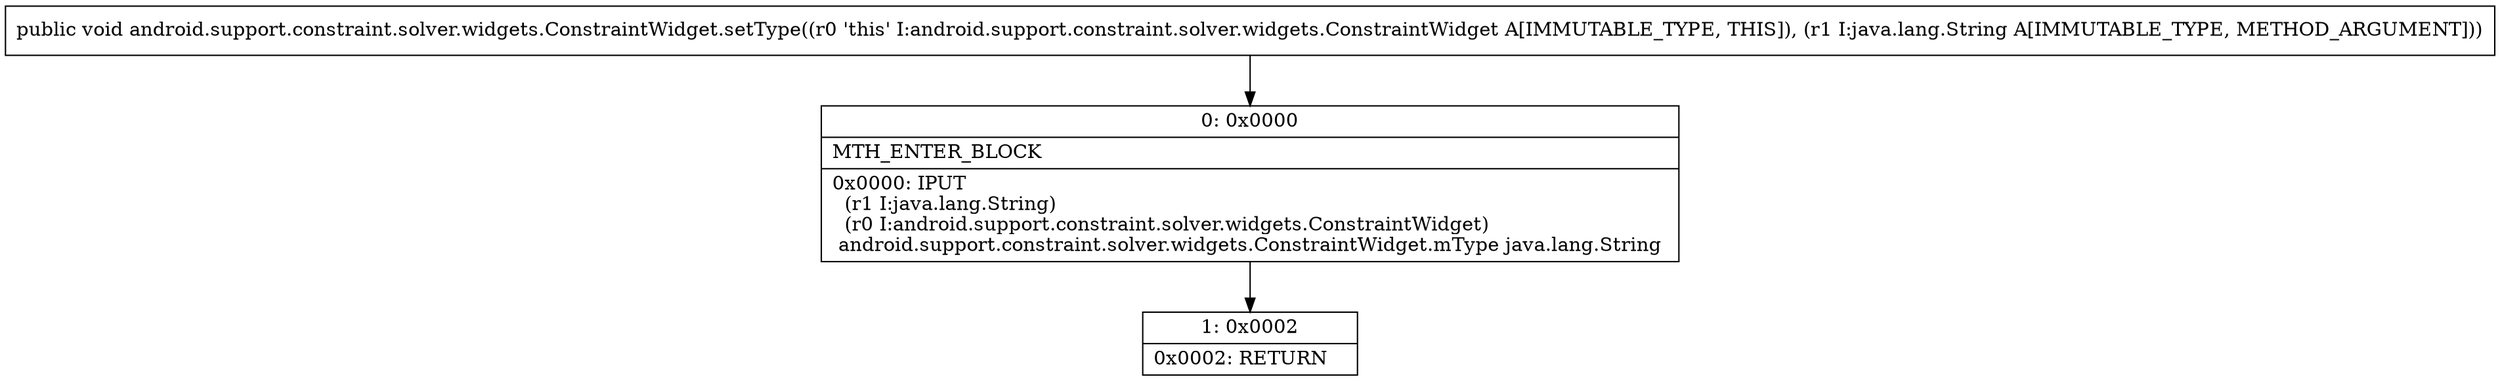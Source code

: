 digraph "CFG forandroid.support.constraint.solver.widgets.ConstraintWidget.setType(Ljava\/lang\/String;)V" {
Node_0 [shape=record,label="{0\:\ 0x0000|MTH_ENTER_BLOCK\l|0x0000: IPUT  \l  (r1 I:java.lang.String)\l  (r0 I:android.support.constraint.solver.widgets.ConstraintWidget)\l android.support.constraint.solver.widgets.ConstraintWidget.mType java.lang.String \l}"];
Node_1 [shape=record,label="{1\:\ 0x0002|0x0002: RETURN   \l}"];
MethodNode[shape=record,label="{public void android.support.constraint.solver.widgets.ConstraintWidget.setType((r0 'this' I:android.support.constraint.solver.widgets.ConstraintWidget A[IMMUTABLE_TYPE, THIS]), (r1 I:java.lang.String A[IMMUTABLE_TYPE, METHOD_ARGUMENT])) }"];
MethodNode -> Node_0;
Node_0 -> Node_1;
}

